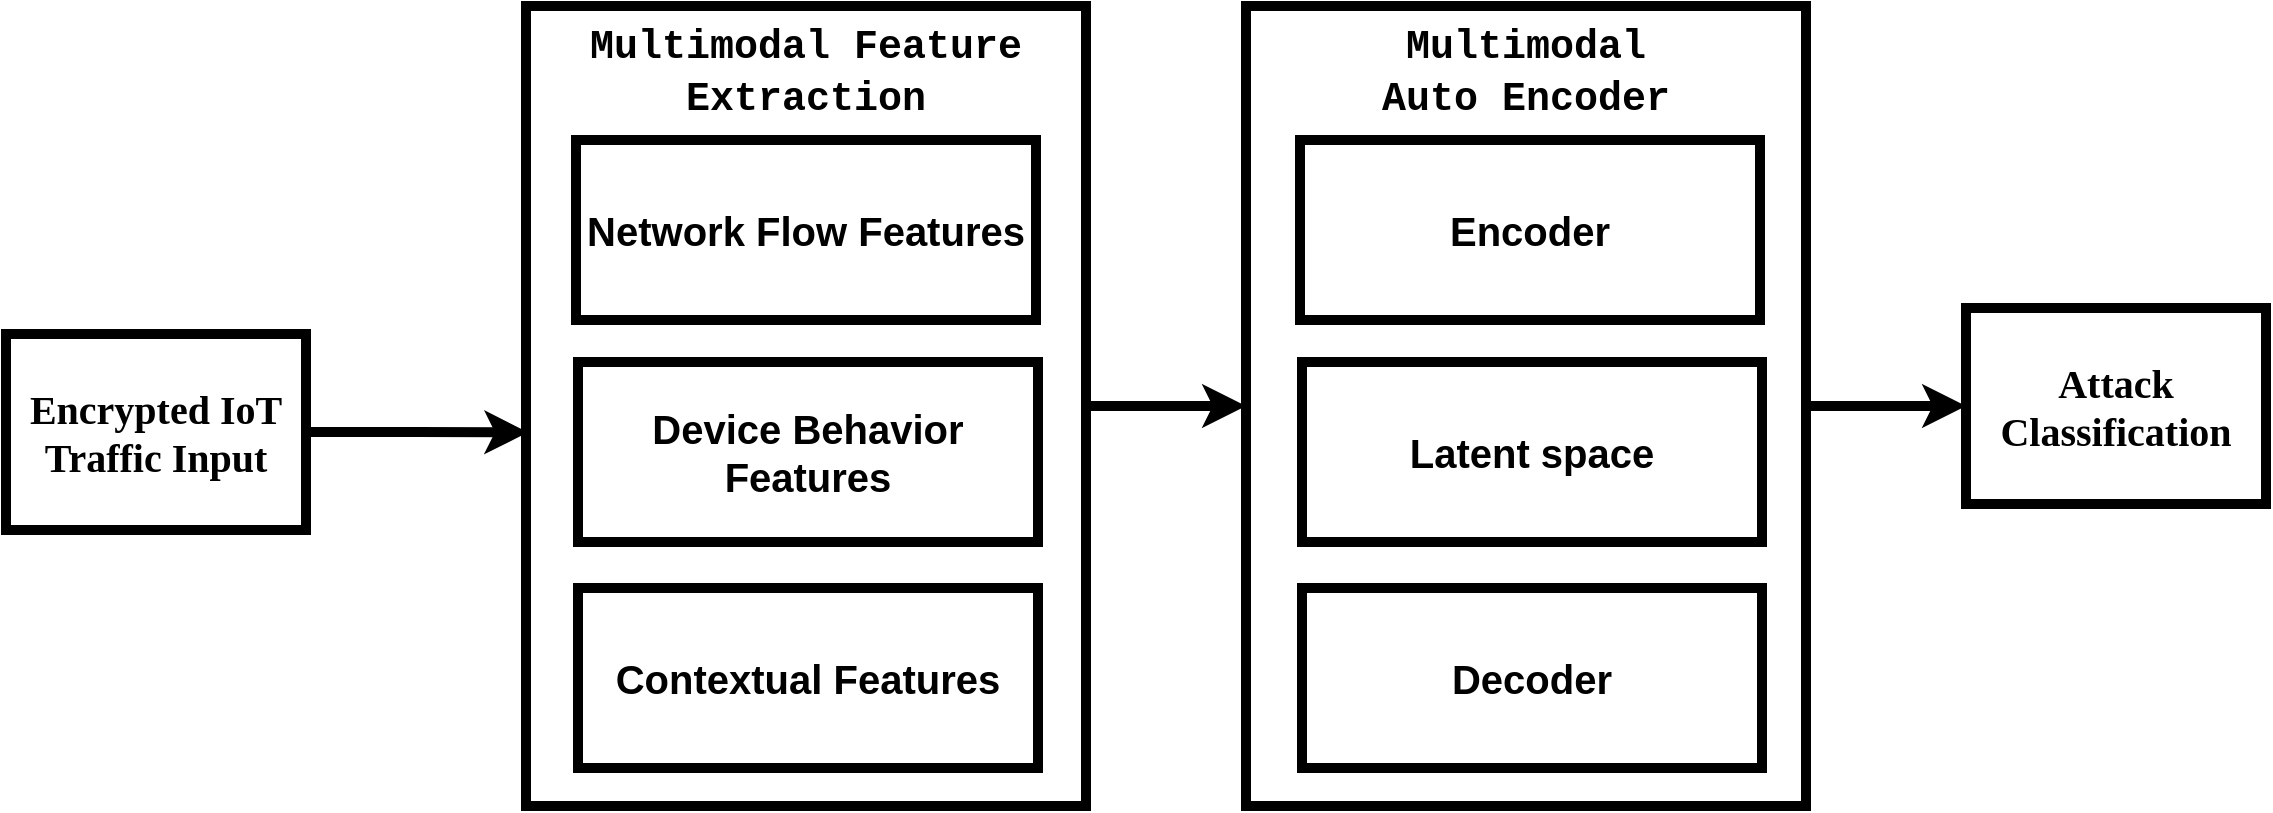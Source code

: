 <mxfile version="26.0.6">
  <diagram name="Page-1" id="x1x1jQGCvQJNrQuSsYLs">
    <mxGraphModel dx="1822" dy="965" grid="1" gridSize="10" guides="1" tooltips="1" connect="1" arrows="1" fold="1" page="1" pageScale="1" pageWidth="850" pageHeight="1100" math="0" shadow="0">
      <root>
        <mxCell id="0" />
        <mxCell id="1" parent="0" />
        <mxCell id="UWNxCFQyKMXS_jXEXgzP-1" value="&lt;span&gt;&lt;font face=&quot;Garamond&quot;&gt;Encrypted IoT Traffic Input&lt;/font&gt;&lt;/span&gt;" style="rounded=0;whiteSpace=wrap;html=1;strokeWidth=5;fontSize=20;fontStyle=1;align=center;verticalAlign=middle;" vertex="1" parent="1">
          <mxGeometry x="60" y="204" width="150" height="98" as="geometry" />
        </mxCell>
        <mxCell id="UWNxCFQyKMXS_jXEXgzP-14" style="edgeStyle=orthogonalEdgeStyle;rounded=0;orthogonalLoop=1;jettySize=auto;html=1;exitX=1;exitY=0.5;exitDx=0;exitDy=0;entryX=0;entryY=0.5;entryDx=0;entryDy=0;strokeWidth=5;" edge="1" parent="1" source="UWNxCFQyKMXS_jXEXgzP-3" target="UWNxCFQyKMXS_jXEXgzP-10">
          <mxGeometry relative="1" as="geometry" />
        </mxCell>
        <mxCell id="UWNxCFQyKMXS_jXEXgzP-3" value="&lt;font style=&quot;&quot; face=&quot;Courier New&quot;&gt;Multimodal Feature Extraction&lt;/font&gt;" style="rounded=0;whiteSpace=wrap;html=1;strokeWidth=5;fontSize=20;fontStyle=1;align=center;verticalAlign=top;" vertex="1" parent="1">
          <mxGeometry x="320" y="40" width="280" height="400" as="geometry" />
        </mxCell>
        <mxCell id="UWNxCFQyKMXS_jXEXgzP-5" value="Network Flow Features" style="rounded=0;whiteSpace=wrap;html=1;strokeWidth=5;fontSize=20;fontStyle=1;align=center;verticalAlign=middle;" vertex="1" parent="1">
          <mxGeometry x="345" y="107" width="230" height="90" as="geometry" />
        </mxCell>
        <mxCell id="UWNxCFQyKMXS_jXEXgzP-7" value="Device Behavior Features" style="rounded=0;whiteSpace=wrap;html=1;strokeWidth=5;fontSize=20;fontStyle=1;align=center;verticalAlign=middle;" vertex="1" parent="1">
          <mxGeometry x="346" y="218" width="230" height="90" as="geometry" />
        </mxCell>
        <mxCell id="UWNxCFQyKMXS_jXEXgzP-8" value="Contextual Features" style="rounded=0;whiteSpace=wrap;html=1;strokeWidth=5;fontSize=20;fontStyle=1;align=center;verticalAlign=middle;" vertex="1" parent="1">
          <mxGeometry x="346" y="331" width="230" height="90" as="geometry" />
        </mxCell>
        <mxCell id="UWNxCFQyKMXS_jXEXgzP-9" style="edgeStyle=orthogonalEdgeStyle;rounded=0;orthogonalLoop=1;jettySize=auto;html=1;exitX=1;exitY=0.5;exitDx=0;exitDy=0;entryX=0.004;entryY=0.533;entryDx=0;entryDy=0;entryPerimeter=0;strokeWidth=5;fontSize=20;fontStyle=1;align=center;verticalAlign=middle;" edge="1" parent="1" source="UWNxCFQyKMXS_jXEXgzP-1" target="UWNxCFQyKMXS_jXEXgzP-3">
          <mxGeometry relative="1" as="geometry" />
        </mxCell>
        <mxCell id="UWNxCFQyKMXS_jXEXgzP-16" style="edgeStyle=orthogonalEdgeStyle;rounded=0;orthogonalLoop=1;jettySize=auto;html=1;exitX=1;exitY=0.5;exitDx=0;exitDy=0;entryX=0;entryY=0.5;entryDx=0;entryDy=0;strokeWidth=5;" edge="1" parent="1" source="UWNxCFQyKMXS_jXEXgzP-10" target="UWNxCFQyKMXS_jXEXgzP-15">
          <mxGeometry relative="1" as="geometry" />
        </mxCell>
        <mxCell id="UWNxCFQyKMXS_jXEXgzP-10" value="&lt;font face=&quot;Courier New&quot;&gt;Multimodal&lt;/font&gt;&lt;div&gt;&lt;font face=&quot;Courier New&quot;&gt;Auto Encoder&lt;/font&gt;&lt;/div&gt;" style="rounded=0;whiteSpace=wrap;html=1;strokeWidth=5;fontSize=20;fontStyle=1;align=center;verticalAlign=top;" vertex="1" parent="1">
          <mxGeometry x="680" y="40" width="280" height="400" as="geometry" />
        </mxCell>
        <mxCell id="UWNxCFQyKMXS_jXEXgzP-11" value="Encoder" style="rounded=0;whiteSpace=wrap;html=1;strokeWidth=5;fontSize=20;fontStyle=1;align=center;verticalAlign=middle;" vertex="1" parent="1">
          <mxGeometry x="707" y="107" width="230" height="90" as="geometry" />
        </mxCell>
        <mxCell id="UWNxCFQyKMXS_jXEXgzP-12" value="Latent space" style="rounded=0;whiteSpace=wrap;html=1;strokeWidth=5;fontSize=20;fontStyle=1;align=center;verticalAlign=middle;" vertex="1" parent="1">
          <mxGeometry x="708" y="218" width="230" height="90" as="geometry" />
        </mxCell>
        <mxCell id="UWNxCFQyKMXS_jXEXgzP-13" value="Decoder" style="rounded=0;whiteSpace=wrap;html=1;strokeWidth=5;fontSize=20;fontStyle=1;align=center;verticalAlign=middle;" vertex="1" parent="1">
          <mxGeometry x="708" y="331" width="230" height="90" as="geometry" />
        </mxCell>
        <mxCell id="UWNxCFQyKMXS_jXEXgzP-15" value="&lt;span&gt;&lt;font face=&quot;Garamond&quot;&gt;Attack Classification&lt;/font&gt;&lt;/span&gt;" style="rounded=0;whiteSpace=wrap;html=1;strokeWidth=5;fontSize=20;fontStyle=1;align=center;verticalAlign=middle;" vertex="1" parent="1">
          <mxGeometry x="1040" y="191" width="150" height="98" as="geometry" />
        </mxCell>
      </root>
    </mxGraphModel>
  </diagram>
</mxfile>
